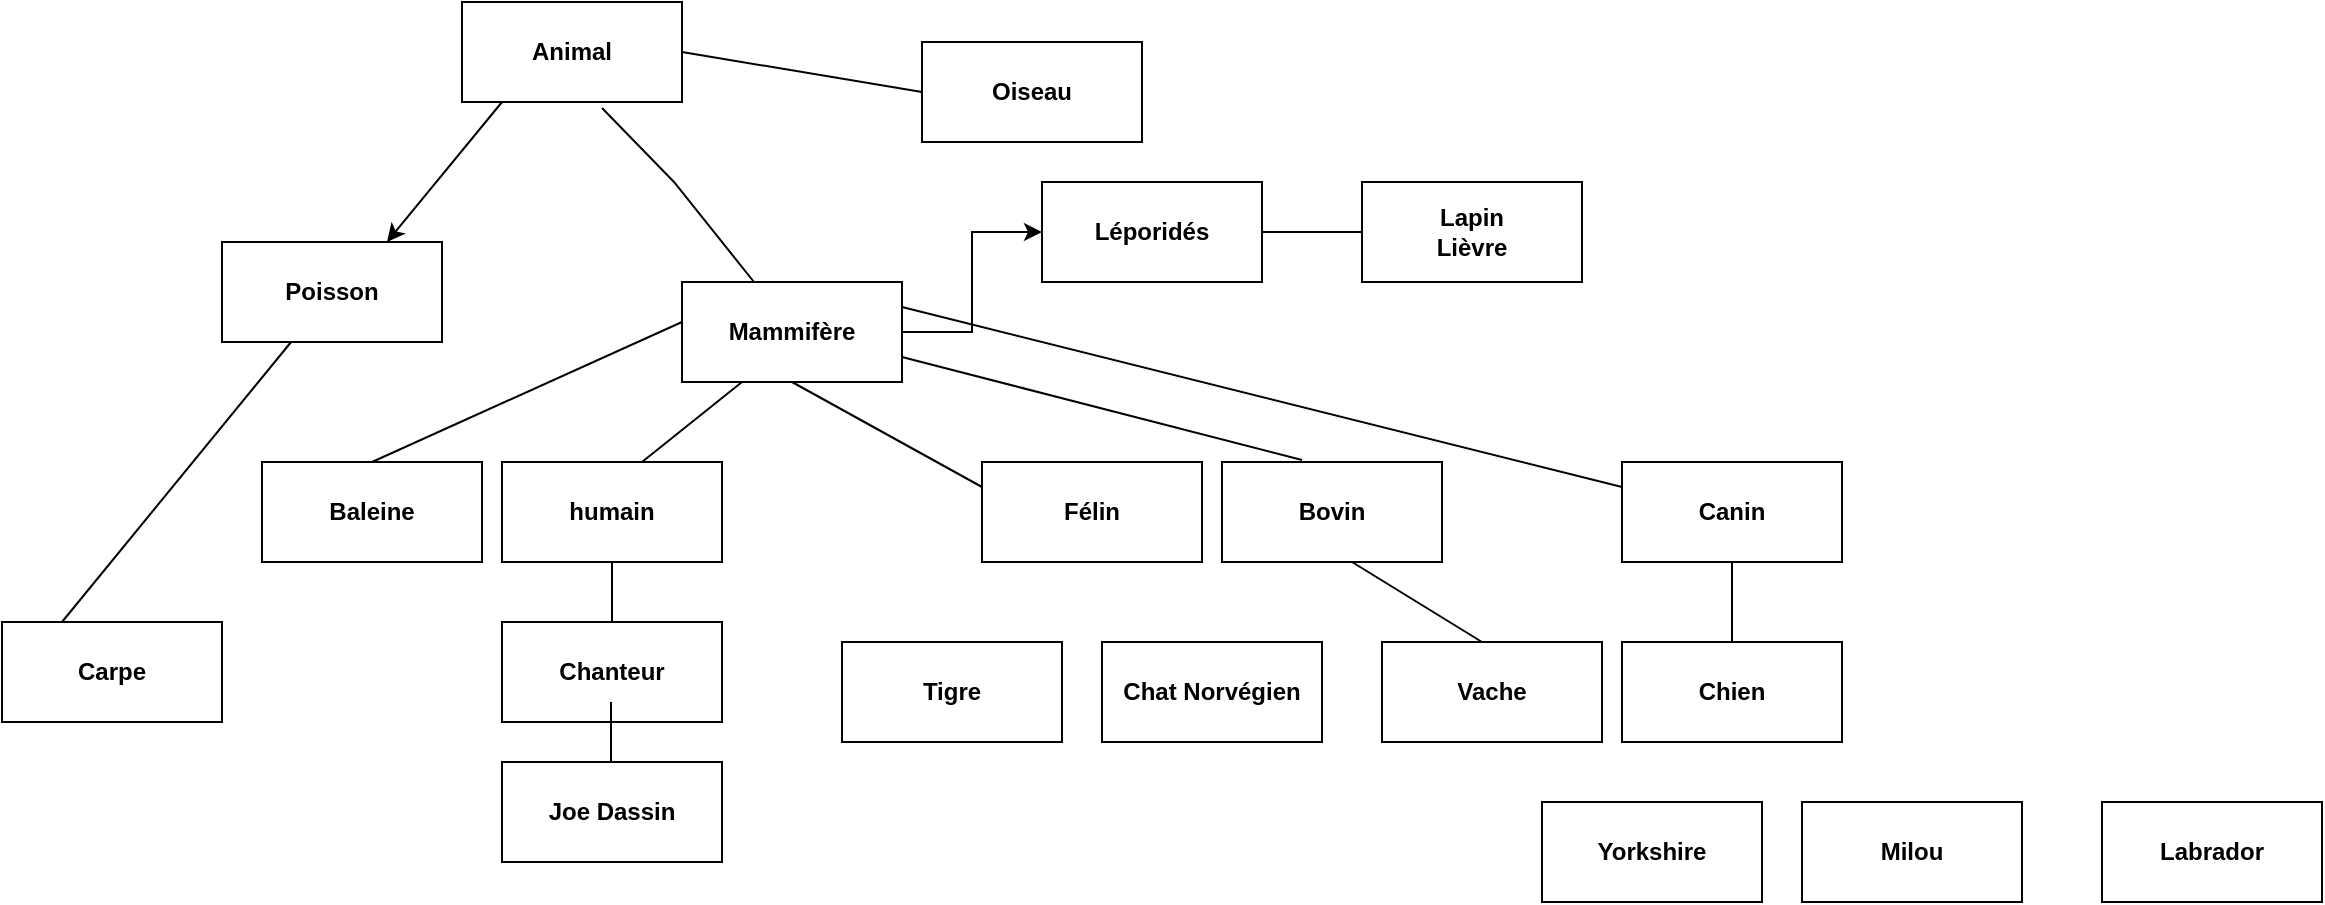 <mxfile version="21.7.5" type="device">
  <diagram name="Page-1" id="uh9_GFNHe79rkAGvsQFx">
    <mxGraphModel dx="2501" dy="907" grid="1" gridSize="10" guides="1" tooltips="1" connect="1" arrows="1" fold="1" page="1" pageScale="1" pageWidth="827" pageHeight="1169" math="0" shadow="0">
      <root>
        <mxCell id="0" />
        <mxCell id="1" parent="0" />
        <mxCell id="y7Cx0A8960YNnrCWxEd0-1" value="&lt;b&gt;Animal&lt;/b&gt;" style="html=1;whiteSpace=wrap;" vertex="1" parent="1">
          <mxGeometry x="210" y="30" width="110" height="50" as="geometry" />
        </mxCell>
        <mxCell id="y7Cx0A8960YNnrCWxEd0-27" value="" style="edgeStyle=orthogonalEdgeStyle;rounded=0;orthogonalLoop=1;jettySize=auto;html=1;" edge="1" parent="1" source="y7Cx0A8960YNnrCWxEd0-2" target="y7Cx0A8960YNnrCWxEd0-24">
          <mxGeometry relative="1" as="geometry" />
        </mxCell>
        <mxCell id="y7Cx0A8960YNnrCWxEd0-2" value="&lt;b&gt;Mammifère&lt;/b&gt;" style="html=1;whiteSpace=wrap;align=center;" vertex="1" parent="1">
          <mxGeometry x="320" y="170" width="110" height="50" as="geometry" />
        </mxCell>
        <mxCell id="y7Cx0A8960YNnrCWxEd0-3" value="humain" style="html=1;whiteSpace=wrap;fontStyle=1" vertex="1" parent="1">
          <mxGeometry x="230" y="260" width="110" height="50" as="geometry" />
        </mxCell>
        <mxCell id="y7Cx0A8960YNnrCWxEd0-4" value="&lt;b&gt;Oiseau&lt;/b&gt;" style="html=1;whiteSpace=wrap;" vertex="1" parent="1">
          <mxGeometry x="440" y="50" width="110" height="50" as="geometry" />
        </mxCell>
        <mxCell id="y7Cx0A8960YNnrCWxEd0-5" value="&lt;b&gt;Félin&lt;/b&gt;" style="html=1;whiteSpace=wrap;" vertex="1" parent="1">
          <mxGeometry x="470" y="260" width="110" height="50" as="geometry" />
        </mxCell>
        <mxCell id="y7Cx0A8960YNnrCWxEd0-6" value="&lt;b&gt;Bovin&lt;/b&gt;" style="html=1;whiteSpace=wrap;" vertex="1" parent="1">
          <mxGeometry x="590" y="260" width="110" height="50" as="geometry" />
        </mxCell>
        <mxCell id="y7Cx0A8960YNnrCWxEd0-7" value="&lt;b&gt;Canin&lt;/b&gt;" style="html=1;whiteSpace=wrap;" vertex="1" parent="1">
          <mxGeometry x="790" y="260" width="110" height="50" as="geometry" />
        </mxCell>
        <mxCell id="y7Cx0A8960YNnrCWxEd0-8" value="&lt;b&gt;Chien&lt;/b&gt;" style="html=1;whiteSpace=wrap;" vertex="1" parent="1">
          <mxGeometry x="790" y="350" width="110" height="50" as="geometry" />
        </mxCell>
        <mxCell id="y7Cx0A8960YNnrCWxEd0-9" value="&lt;b&gt;Tigre&lt;/b&gt;" style="html=1;whiteSpace=wrap;" vertex="1" parent="1">
          <mxGeometry x="400" y="350" width="110" height="50" as="geometry" />
        </mxCell>
        <mxCell id="y7Cx0A8960YNnrCWxEd0-10" value="&lt;b&gt;Chat Norvégien&lt;/b&gt;" style="html=1;whiteSpace=wrap;" vertex="1" parent="1">
          <mxGeometry x="530" y="350" width="110" height="50" as="geometry" />
        </mxCell>
        <mxCell id="y7Cx0A8960YNnrCWxEd0-11" value="&lt;b&gt;Vache&lt;/b&gt;" style="html=1;whiteSpace=wrap;" vertex="1" parent="1">
          <mxGeometry x="670" y="350" width="110" height="50" as="geometry" />
        </mxCell>
        <mxCell id="y7Cx0A8960YNnrCWxEd0-16" value="" style="endArrow=none;html=1;rounded=0;" edge="1" parent="1">
          <mxGeometry width="50" height="50" relative="1" as="geometry">
            <mxPoint x="356" y="170" as="sourcePoint" />
            <mxPoint x="280" y="83" as="targetPoint" />
            <Array as="points">
              <mxPoint x="316" y="120" />
            </Array>
          </mxGeometry>
        </mxCell>
        <mxCell id="y7Cx0A8960YNnrCWxEd0-17" value="&lt;b&gt;Milou&lt;/b&gt;" style="html=1;whiteSpace=wrap;" vertex="1" parent="1">
          <mxGeometry x="880" y="430" width="110" height="50" as="geometry" />
        </mxCell>
        <mxCell id="y7Cx0A8960YNnrCWxEd0-18" value="&lt;b&gt;Yorkshire&lt;/b&gt;" style="html=1;whiteSpace=wrap;" vertex="1" parent="1">
          <mxGeometry x="750" y="430" width="110" height="50" as="geometry" />
        </mxCell>
        <mxCell id="y7Cx0A8960YNnrCWxEd0-19" value="Baleine" style="html=1;whiteSpace=wrap;fontStyle=1" vertex="1" parent="1">
          <mxGeometry x="110" y="260" width="110" height="50" as="geometry" />
        </mxCell>
        <mxCell id="y7Cx0A8960YNnrCWxEd0-20" value="Poisson" style="html=1;whiteSpace=wrap;fontStyle=1" vertex="1" parent="1">
          <mxGeometry x="90" y="150" width="110" height="50" as="geometry" />
        </mxCell>
        <mxCell id="y7Cx0A8960YNnrCWxEd0-21" value="Joe Dassin" style="html=1;whiteSpace=wrap;fontStyle=1" vertex="1" parent="1">
          <mxGeometry x="230" y="410" width="110" height="50" as="geometry" />
        </mxCell>
        <mxCell id="y7Cx0A8960YNnrCWxEd0-22" value="Chanteur" style="html=1;whiteSpace=wrap;fontStyle=1" vertex="1" parent="1">
          <mxGeometry x="230" y="340" width="110" height="50" as="geometry" />
        </mxCell>
        <mxCell id="y7Cx0A8960YNnrCWxEd0-23" value="Carpe" style="html=1;whiteSpace=wrap;fontStyle=1" vertex="1" parent="1">
          <mxGeometry x="-20" y="340" width="110" height="50" as="geometry" />
        </mxCell>
        <mxCell id="y7Cx0A8960YNnrCWxEd0-24" value="&lt;b&gt;Léporidés&lt;/b&gt;" style="html=1;whiteSpace=wrap;align=center;" vertex="1" parent="1">
          <mxGeometry x="500" y="120" width="110" height="50" as="geometry" />
        </mxCell>
        <mxCell id="y7Cx0A8960YNnrCWxEd0-25" value="&lt;b&gt;Lapin&lt;br&gt;Lièvre&lt;br&gt;&lt;/b&gt;" style="html=1;whiteSpace=wrap;align=center;" vertex="1" parent="1">
          <mxGeometry x="660" y="120" width="110" height="50" as="geometry" />
        </mxCell>
        <mxCell id="y7Cx0A8960YNnrCWxEd0-30" value="" style="endArrow=classic;html=1;rounded=0;entryX=0.75;entryY=0;entryDx=0;entryDy=0;exitX=0.182;exitY=1;exitDx=0;exitDy=0;exitPerimeter=0;" edge="1" parent="1" source="y7Cx0A8960YNnrCWxEd0-1" target="y7Cx0A8960YNnrCWxEd0-20">
          <mxGeometry width="50" height="50" relative="1" as="geometry">
            <mxPoint x="140" y="130" as="sourcePoint" />
            <mxPoint x="190" y="80" as="targetPoint" />
          </mxGeometry>
        </mxCell>
        <mxCell id="y7Cx0A8960YNnrCWxEd0-31" value="" style="endArrow=none;html=1;rounded=0;exitX=0.5;exitY=0;exitDx=0;exitDy=0;" edge="1" parent="1" source="y7Cx0A8960YNnrCWxEd0-19">
          <mxGeometry width="50" height="50" relative="1" as="geometry">
            <mxPoint x="270" y="240" as="sourcePoint" />
            <mxPoint x="320" y="190" as="targetPoint" />
          </mxGeometry>
        </mxCell>
        <mxCell id="y7Cx0A8960YNnrCWxEd0-32" value="" style="endArrow=none;html=1;rounded=0;" edge="1" parent="1">
          <mxGeometry width="50" height="50" relative="1" as="geometry">
            <mxPoint x="300" y="260" as="sourcePoint" />
            <mxPoint x="350" y="220" as="targetPoint" />
          </mxGeometry>
        </mxCell>
        <mxCell id="y7Cx0A8960YNnrCWxEd0-33" value="" style="endArrow=none;html=1;rounded=0;entryX=0;entryY=0.5;entryDx=0;entryDy=0;exitX=1;exitY=0.5;exitDx=0;exitDy=0;" edge="1" parent="1" source="y7Cx0A8960YNnrCWxEd0-1" target="y7Cx0A8960YNnrCWxEd0-4">
          <mxGeometry width="50" height="50" relative="1" as="geometry">
            <mxPoint x="364" y="90" as="sourcePoint" />
            <mxPoint x="414" y="40" as="targetPoint" />
          </mxGeometry>
        </mxCell>
        <mxCell id="y7Cx0A8960YNnrCWxEd0-34" value="" style="endArrow=none;html=1;rounded=0;exitX=1;exitY=0.5;exitDx=0;exitDy=0;entryX=0;entryY=0.5;entryDx=0;entryDy=0;" edge="1" parent="1" source="y7Cx0A8960YNnrCWxEd0-24" target="y7Cx0A8960YNnrCWxEd0-25">
          <mxGeometry width="50" height="50" relative="1" as="geometry">
            <mxPoint x="640" y="240" as="sourcePoint" />
            <mxPoint x="690" y="190" as="targetPoint" />
          </mxGeometry>
        </mxCell>
        <mxCell id="y7Cx0A8960YNnrCWxEd0-35" value="" style="endArrow=none;html=1;rounded=0;entryX=0.5;entryY=1;entryDx=0;entryDy=0;exitX=0;exitY=0.25;exitDx=0;exitDy=0;" edge="1" parent="1" source="y7Cx0A8960YNnrCWxEd0-5" target="y7Cx0A8960YNnrCWxEd0-2">
          <mxGeometry width="50" height="50" relative="1" as="geometry">
            <mxPoint x="414" y="290" as="sourcePoint" />
            <mxPoint x="464" y="240" as="targetPoint" />
          </mxGeometry>
        </mxCell>
        <mxCell id="y7Cx0A8960YNnrCWxEd0-36" value="" style="endArrow=none;html=1;rounded=0;entryX=1;entryY=0.75;entryDx=0;entryDy=0;exitX=0.364;exitY=-0.02;exitDx=0;exitDy=0;exitPerimeter=0;" edge="1" parent="1" source="y7Cx0A8960YNnrCWxEd0-6" target="y7Cx0A8960YNnrCWxEd0-2">
          <mxGeometry width="50" height="50" relative="1" as="geometry">
            <mxPoint x="450" y="250" as="sourcePoint" />
            <mxPoint x="500" y="200" as="targetPoint" />
          </mxGeometry>
        </mxCell>
        <mxCell id="y7Cx0A8960YNnrCWxEd0-37" value="" style="endArrow=none;html=1;rounded=0;entryX=0.5;entryY=1;entryDx=0;entryDy=0;" edge="1" parent="1">
          <mxGeometry width="50" height="50" relative="1" as="geometry">
            <mxPoint x="720" y="350" as="sourcePoint" />
            <mxPoint x="655" y="310" as="targetPoint" />
          </mxGeometry>
        </mxCell>
        <mxCell id="y7Cx0A8960YNnrCWxEd0-38" value="" style="endArrow=none;html=1;rounded=0;" edge="1" parent="1" target="y7Cx0A8960YNnrCWxEd0-20">
          <mxGeometry width="50" height="50" relative="1" as="geometry">
            <mxPoint x="10" y="340" as="sourcePoint" />
            <mxPoint x="60" y="290" as="targetPoint" />
          </mxGeometry>
        </mxCell>
        <mxCell id="y7Cx0A8960YNnrCWxEd0-39" value="&lt;b&gt;Labrador&lt;/b&gt;" style="html=1;whiteSpace=wrap;" vertex="1" parent="1">
          <mxGeometry x="1030" y="430" width="110" height="50" as="geometry" />
        </mxCell>
        <mxCell id="y7Cx0A8960YNnrCWxEd0-40" value="" style="endArrow=none;html=1;rounded=0;entryX=0.5;entryY=1;entryDx=0;entryDy=0;exitX=0.5;exitY=0;exitDx=0;exitDy=0;" edge="1" parent="1" source="y7Cx0A8960YNnrCWxEd0-8" target="y7Cx0A8960YNnrCWxEd0-7">
          <mxGeometry width="50" height="50" relative="1" as="geometry">
            <mxPoint x="820" y="360" as="sourcePoint" />
            <mxPoint x="870" y="310" as="targetPoint" />
          </mxGeometry>
        </mxCell>
        <mxCell id="y7Cx0A8960YNnrCWxEd0-45" value="" style="endArrow=none;html=1;rounded=0;exitX=1;exitY=0.25;exitDx=0;exitDy=0;entryX=0;entryY=0.25;entryDx=0;entryDy=0;" edge="1" parent="1" source="y7Cx0A8960YNnrCWxEd0-2" target="y7Cx0A8960YNnrCWxEd0-7">
          <mxGeometry width="50" height="50" relative="1" as="geometry">
            <mxPoint x="640" y="240" as="sourcePoint" />
            <mxPoint x="690" y="190" as="targetPoint" />
          </mxGeometry>
        </mxCell>
        <mxCell id="y7Cx0A8960YNnrCWxEd0-48" value="" style="endArrow=none;html=1;rounded=0;exitX=0.5;exitY=0;exitDx=0;exitDy=0;entryX=0.5;entryY=1;entryDx=0;entryDy=0;" edge="1" parent="1" source="y7Cx0A8960YNnrCWxEd0-22" target="y7Cx0A8960YNnrCWxEd0-3">
          <mxGeometry width="50" height="50" relative="1" as="geometry">
            <mxPoint x="240" y="360" as="sourcePoint" />
            <mxPoint x="290" y="310" as="targetPoint" />
          </mxGeometry>
        </mxCell>
        <mxCell id="y7Cx0A8960YNnrCWxEd0-49" value="" style="endArrow=none;html=1;rounded=0;exitX=0.5;exitY=0;exitDx=0;exitDy=0;entryX=0.5;entryY=1;entryDx=0;entryDy=0;" edge="1" parent="1">
          <mxGeometry width="50" height="50" relative="1" as="geometry">
            <mxPoint x="284.5" y="410" as="sourcePoint" />
            <mxPoint x="284.5" y="380" as="targetPoint" />
          </mxGeometry>
        </mxCell>
      </root>
    </mxGraphModel>
  </diagram>
</mxfile>
